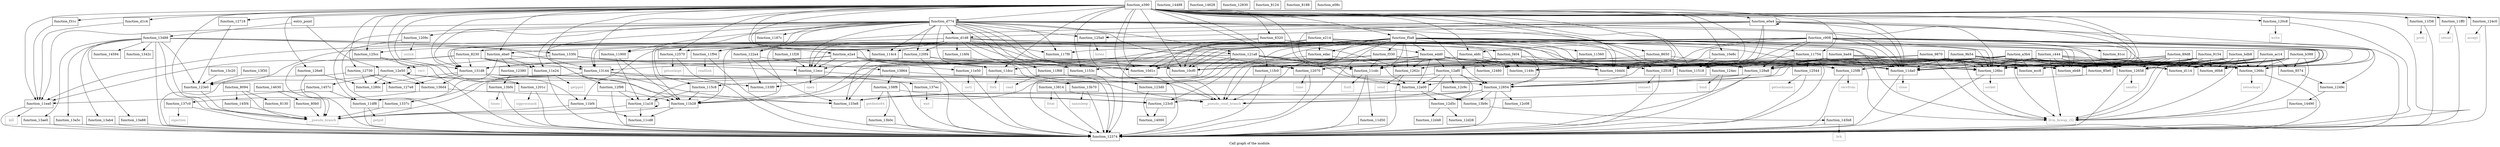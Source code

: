 digraph "Call graph of the module." {
  label="Call graph of the module.";
  node [shape=record];

  Node_function_116f4 [label="{function_116f4}"];
  Node_function_11f94 [label="{function_11f94}"];
  Node_function_eba0 [label="{function_eba0}"];
  Node_function_12570 [label="{function_12570}"];
  Node_function_114c4 [label="{function_114c4}"];
  Node_function_11d50 [label="{function_11d50}"];
  Node_function_11754 [label="{function_11754}"];
  Node_function_11fc0 [label="{function_11fc0}"];
  Node_function_ebfc [label="{function_ebfc}"];
  Node_function_ecc8 [label="{function_ecc8}"];
  Node_function_11e24 [label="{function_11e24}"];
  Node_function_11518 [label="{function_11518}"];
  Node_function_11ff0 [label="{function_11ff0}"];
  Node_function_11da0 [label="{function_11da0}"];
  Node_function_117f0 [label="{function_117f0}"];
  Node_function_1201c [label="{function_1201c}"];
  Node_function_12070 [label="{function_12070}"];
  Node_function_124c0 [label="{function_124c0}"];
  Node_function_11e50 [label="{function_11e50}"];
  Node_function_e2a4 [label="{function_e2a4}"];
  Node_function_eb48 [label="{function_eb48}"];
  Node_function_edac [label="{function_edac}"];
  Node_function_edd0 [label="{function_edd0}"];
  Node_function_e390 [label="{function_e390}"];
  Node_function_1209c [label="{function_1209c}"];
  Node_function_1187c [label="{function_1187c}"];
  Node_function_120c8 [label="{function_120c8}"];
  Node_function_120f4 [label="{function_120f4}"];
  Node_function_11900 [label="{function_11900}"];
  Node_function_121a8 [label="{function_121a8}"];
  Node_function_11ea0 [label="{function_11ea0}"];
  Node_function_124ec [label="{function_124ec}"];
  Node_function_11ecc [label="{function_11ecc}"];
  Node_function_122a4 [label="{function_122a4}"];
  Node_function_f31c [label="{function_f31c}"];
  Node_function_f330 [label="{function_f330}"];
  Node_function_125a0 [label="{function_125a0}"];
  Node_function_f404 [label="{function_f404}"];
  Node_function_11a18 [label="{function_11a18}"];
  Node_function_12374 [label="{function_12374}"];
  Node_function_12380 [label="{function_12380}"];
  Node_function_11b28 [label="{function_11b28}"];
  Node_function_12518 [label="{function_12518}"];
  Node_function_11f28 [label="{function_11f28}"];
  Node_function_12544 [label="{function_12544}"];
  Node_function_11f38 [label="{function_11f38}"];
  Node_function_123c0 [label="{function_123c0}"];
  Node_function_f5a8 [label="{function_f5a8}"];
  Node_function_11bf4 [label="{function_11bf4}"];
  Node_function_10cf0 [label="{function_10cf0}"];
  Node_function_11f68 [label="{function_11f68}"];
  Node_function_1153c [label="{function_1153c}"];
  Node_function_11dcc [label="{function_11dcc}"];
  Node_function_123d0 [label="{function_123d0}"];
  Node_function_11cd8 [label="{function_11cd8}"];
  Node_function_10d1c [label="{function_10d1c}"];
  Node_function_10dd4 [label="{function_10dd4}"];
  Node_function_11560 [label="{function_11560}"];
  Node_function_123e0 [label="{function_123e0}"];
  Node_function_11df8 [label="{function_11df8}"];
  Node_function_12480 [label="{function_12480}"];
  Node_function_11cdc [label="{function_11cdc}"];
  Node_function_1249c [label="{function_1249c}"];
  Node_function_10e8c [label="{function_10e8c}"];
  Node_function_1149c [label="{function_1149c}"];
  Node_function_125cc [label="{function_125cc}"];
  Node_function_115c8 [label="{function_115c8}"];
  Node_function_1262c [label="{function_1262c}"];
  Node_function_12658 [label="{function_12658}"];
  Node_function_1268c [label="{function_1268c}"];
  Node_function_126bc [label="{function_126bc}"];
  Node_function_126e8 [label="{function_126e8}"];
  Node_function_12718 [label="{function_12718}"];
  Node_function_12730 [label="{function_12730}"];
  Node_function_127e8 [label="{function_127e8}"];
  Node_function_1280c [label="{function_1280c}"];
  Node_function_13488 [label="{function_13488}"];
  Node_function_125f8 [label="{function_125f8}"];
  Node_open [color="gray50", fontcolor="gray50", label="{open}"];
  Node_prctl [color="gray50", fontcolor="gray50", label="{prctl}"];
  Node_read [color="gray50", fontcolor="gray50", label="{read}"];
  Node_readlink [color="gray50", fontcolor="gray50", label="{readlink}"];
  Node_setsid [color="gray50", fontcolor="gray50", label="{setsid}"];
  Node_sigprocmask [color="gray50", fontcolor="gray50", label="{sigprocmask}"];
  Node_time [color="gray50", fontcolor="gray50", label="{time}"];
  Node_unlink [color="gray50", fontcolor="gray50", label="{unlink}"];
  Node_write [color="gray50", fontcolor="gray50", label="{write}"];
  Node_accept [color="gray50", fontcolor="gray50", label="{accept}"];
  Node_bind [color="gray50", fontcolor="gray50", label="{bind}"];
  Node_connect [color="gray50", fontcolor="gray50", label="{connect}"];
  Node_getsockname [color="gray50", fontcolor="gray50", label="{getsockname}"];
  Node_getsockopt [color="gray50", fontcolor="gray50", label="{getsockopt}"];
  Node_listen [color="gray50", fontcolor="gray50", label="{listen}"];
  Node_recv [color="gray50", fontcolor="gray50", label="{recv}"];
  Node_recvfrom [color="gray50", fontcolor="gray50", label="{recvfrom}"];
  Node_send [color="gray50", fontcolor="gray50", label="{send}"];
  Node_sendto [color="gray50", fontcolor="gray50", label="{sendto}"];
  Node_setsockopt [color="gray50", fontcolor="gray50", label="{setsockopt}"];
  Node_socket [color="gray50", fontcolor="gray50", label="{socket}"];
  Node_sigaction [color="gray50", fontcolor="gray50", label="{sigaction}"];
  Node_exit [color="gray50", fontcolor="gray50", label="{exit}"];
  Node_fstat [color="gray50", fontcolor="gray50", label="{fstat}"];
  Node_getdents64 [color="gray50", fontcolor="gray50", label="{getdents64}"];
  Node_nanosleep [color="gray50", fontcolor="gray50", label="{nanosleep}"];
  Node_times [color="gray50", fontcolor="gray50", label="{times}"];
  Node_brk [color="gray50", fontcolor="gray50", label="{brk}"];
  Node_llvm_bswap_i32 [color="gray50", fontcolor="gray50", label="{llvm_bswap_i32}"];
  Node_function_1342c [label="{function_1342c}"];
  Node_function_136d4 [label="{function_136d4}"];
  Node_function_137c0 [label="{function_137c0}"];
  Node_function_137ec [label="{function_137ec}"];
  Node_function_13814 [label="{function_13814}"];
  Node_function_13864 [label="{function_13864}"];
  Node_function_138f8 [label="{function_138f8}"];
  Node_function_13a5c [label="{function_13a5c}"];
  Node_function_13a88 [label="{function_13a88}"];
  Node_function_13ab4 [label="{function_13ab4}"];
  Node_function_13ae0 [label="{function_13ae0}"];
  Node_function_13b0c [label="{function_13b0c}"];
  Node_function_13b70 [label="{function_13b70}"];
  Node_function_13b9c [label="{function_13b9c}"];
  Node_function_13bf4 [label="{function_13bf4}"];
  Node_function_13c20 [label="{function_13c20}"];
  Node_function_13f30 [label="{function_13f30}"];
  Node_function_14000 [label="{function_14000}"];
  Node_function_14488 [label="{function_14488}"];
  Node_function_14490 [label="{function_14490}"];
  Node_function_1457c [label="{function_1457c}"];
  Node_function_14594 [label="{function_14594}"];
  Node_function_145b8 [label="{function_145b8}"];
  Node_function_145f4 [label="{function_145f4}"];
  Node_function_14628 [label="{function_14628}"];
  Node_function_14630 [label="{function_14630}"];
  Node_fcntl [color="gray50", fontcolor="gray50", label="{fcntl}"];
  Node_close [color="gray50", fontcolor="gray50", label="{close}"];
  Node_fork [color="gray50", fontcolor="gray50", label="{fork}"];
  Node_getpid [color="gray50", fontcolor="gray50", label="{getpid}"];
  Node_getppid [color="gray50", fontcolor="gray50", label="{getppid}"];
  Node_ioctl [color="gray50", fontcolor="gray50", label="{ioctl}"];
  Node_kill [color="gray50", fontcolor="gray50", label="{kill}"];
  Node_function_12830 [label="{function_12830}"];
  Node_function_12854 [label="{function_12854}"];
  Node_function_129a8 [label="{function_129a8}"];
  Node_function_12a00 [label="{function_12a00}"];
  Node_function_12af0 [label="{function_12af0}"];
  Node_function_12c08 [label="{function_12c08}"];
  Node_function_12c9c [label="{function_12c9c}"];
  Node_function_12d28 [label="{function_12d28}"];
  Node_function_12d48 [label="{function_12d48}"];
  Node_function_12d5c [label="{function_12d5c}"];
  Node_function_12e50 [label="{function_12e50}"];
  Node_function_12f98 [label="{function_12f98}"];
  Node_function_13144 [label="{function_13144}"];
  Node_function_131d8 [label="{function_131d8}"];
  Node_function_1337c [label="{function_1337c}"];
  Node_function_133e8 [label="{function_133e8}"];
  Node_function_133f0 [label="{function_133f0}"];
  Node_function_133f4 [label="{function_133f4}"];
  Node___pseudo_branch [color="gray50", fontcolor="gray50", label="{__pseudo_branch}"];
  Node___pseudo_cond_branch [color="gray50", fontcolor="gray50", label="{__pseudo_cond_branch}"];
  Node_function_8094 [label="{function_8094}"];
  Node_function_80b0 [label="{function_80b0}"];
  Node_function_8124 [label="{function_8124}"];
  Node_function_8130 [label="{function_8130}"];
  Node_function_8188 [label="{function_8188}"];
  Node_entry_point [label="{entry_point}"];
  Node_function_81cc [label="{function_81cc}"];
  Node_function_8230 [label="{function_8230}"];
  Node_function_8320 [label="{function_8320}"];
  Node_function_8574 [label="{function_8574}"];
  Node_function_85e0 [label="{function_85e0}"];
  Node_function_8650 [label="{function_8650}"];
  Node_function_89d8 [label="{function_89d8}"];
  Node_function_9154 [label="{function_9154}"];
  Node_function_9870 [label="{function_9870}"];
  Node_function_9b54 [label="{function_9b54}"];
  Node_function_a3b4 [label="{function_a3b4}"];
  Node_function_ac14 [label="{function_ac14}"];
  Node_function_b388 [label="{function_b388}"];
  Node_function_bad4 [label="{function_bad4}"];
  Node_function_bdb8 [label="{function_bdb8}"];
  Node_function_c444 [label="{function_c444}"];
  Node_function_c908 [label="{function_c908}"];
  Node_function_d0b8 [label="{function_d0b8}"];
  Node_function_d114 [label="{function_d114}"];
  Node_function_d1c4 [label="{function_d1c4}"];
  Node_function_d1d8 [label="{function_d1d8}"];
  Node_function_d774 [label="{function_d774}"];
  Node_function_e08c [label="{function_e08c}"];
  Node_function_e0a4 [label="{function_e0a4}"];
  Node_function_e214 [label="{function_e214}"];
  Node_function_116f4 -> Node_function_11f68;
  Node_function_11f94 -> Node_function_12374;
  Node_function_11f94 -> Node_readlink;
  Node_function_eba0 -> Node_function_11e24;
  Node_function_eba0 -> Node_function_12070;
  Node_function_eba0 -> Node_function_12380;
  Node_function_eba0 -> Node_function_11df8;
  Node_function_12570 -> Node_function_12374;
  Node_function_12570 -> Node_getsockopt;
  Node_function_11d50 -> Node_function_12374;
  Node_function_11754 -> Node_function_11da0;
  Node_function_11754 -> Node_function_12374;
  Node_function_11754 -> Node_function_12518;
  Node_function_11754 -> Node_function_12544;
  Node_function_11754 -> Node_function_126bc;
  Node_function_11fc0 -> Node_function_12374;
  Node_function_ebfc -> Node_function_11b28;
  Node_function_ebfc -> Node_function_10cf0;
  Node_function_ebfc -> Node_function_10d1c;
  Node_function_ebfc -> Node_function_10dd4;
  Node_function_ebfc -> Node_function_12480;
  Node_function_ebfc -> Node_function_1149c;
  Node_function_11e24 -> Node_function_12374;
  Node_function_11e24 -> Node_getppid;
  Node_function_11ff0 -> Node_function_12374;
  Node_function_11ff0 -> Node_setsid;
  Node_function_11da0 -> Node_function_12374;
  Node_function_11da0 -> Node_close;
  Node_function_1201c -> Node_function_12374;
  Node_function_1201c -> Node_sigprocmask;
  Node_function_12070 -> Node_function_12374;
  Node_function_12070 -> Node_time;
  Node_function_124c0 -> Node_function_12374;
  Node_function_124c0 -> Node_accept;
  Node_function_11e50 -> Node_function_12374;
  Node_function_11e50 -> Node_ioctl;
  Node_function_e2a4 -> Node_function_11e50;
  Node_function_e2a4 -> Node_function_11ecc;
  Node_function_e2a4 -> Node_function_10cf0;
  Node_function_e2a4 -> Node_function_11dcc;
  Node_function_e2a4 -> Node_function_10d1c;
  Node_function_e2a4 -> Node_function_10dd4;
  Node_function_e2a4 -> Node_function_13144;
  Node_function_e2a4 -> Node_function_131d8;
  Node_function_edac -> Node_function_12a00;
  Node_function_edac -> Node___pseudo_cond_branch;
  Node_function_edd0 -> Node_function_11fc0;
  Node_function_edd0 -> Node_function_11da0;
  Node_function_edd0 -> Node_function_eb48;
  Node_function_edd0 -> Node_function_11b28;
  Node_function_edd0 -> Node_function_12518;
  Node_function_edd0 -> Node_function_1153c;
  Node_function_edd0 -> Node_function_11cdc;
  Node_function_edd0 -> Node_function_1149c;
  Node_function_edd0 -> Node_function_1262c;
  Node_function_edd0 -> Node_function_126bc;
  Node_function_edd0 -> Node_function_125f8;
  Node_function_edd0 -> Node_function_129a8;
  Node_function_edd0 -> Node_function_12a00;
  Node_function_edd0 -> Node_function_12af0;
  Node_function_edd0 -> Node_function_131d8;
  Node_function_edd0 -> Node___pseudo_cond_branch;
  Node_function_e390 -> Node_function_eba0;
  Node_function_e390 -> Node_function_12570;
  Node_function_e390 -> Node_function_114c4;
  Node_function_e390 -> Node_function_11754;
  Node_function_e390 -> Node_function_11fc0;
  Node_function_e390 -> Node_function_ebfc;
  Node_function_e390 -> Node_function_11ff0;
  Node_function_e390 -> Node_function_11da0;
  Node_function_e390 -> Node_function_1201c;
  Node_function_e390 -> Node_function_124c0;
  Node_function_e390 -> Node_function_e2a4;
  Node_function_e390 -> Node_function_eb48;
  Node_function_e390 -> Node_function_120c8;
  Node_function_e390 -> Node_function_11ea0;
  Node_function_e390 -> Node_function_f31c;
  Node_function_e390 -> Node_function_12374;
  Node_function_e390 -> Node_function_11b28;
  Node_function_e390 -> Node_function_12518;
  Node_function_e390 -> Node_function_11f38;
  Node_function_e390 -> Node_function_f5a8;
  Node_function_e390 -> Node_function_11bf4;
  Node_function_e390 -> Node_function_10cf0;
  Node_function_e390 -> Node_function_1153c;
  Node_function_e390 -> Node_function_11dcc;
  Node_function_e390 -> Node_function_10d1c;
  Node_function_e390 -> Node_function_10dd4;
  Node_function_e390 -> Node_function_11cdc;
  Node_function_e390 -> Node_function_10e8c;
  Node_function_e390 -> Node_function_1149c;
  Node_function_e390 -> Node_function_125cc;
  Node_function_e390 -> Node_function_1262c;
  Node_function_e390 -> Node_function_126bc;
  Node_function_e390 -> Node_function_126e8;
  Node_function_e390 -> Node_function_12718;
  Node_function_e390 -> Node_function_12730;
  Node_function_e390 -> Node_function_13144;
  Node_function_e390 -> Node_function_131d8;
  Node_function_e390 -> Node___pseudo_branch;
  Node_function_e390 -> Node___pseudo_cond_branch;
  Node_function_e390 -> Node_function_8320;
  Node_function_e390 -> Node_function_8650;
  Node_function_e390 -> Node_function_d1c4;
  Node_function_e390 -> Node_function_d774;
  Node_function_e390 -> Node_function_e0a4;
  Node_function_1209c -> Node_function_12374;
  Node_function_1209c -> Node_unlink;
  Node_function_120c8 -> Node_function_12374;
  Node_function_120c8 -> Node_write;
  Node_function_120f4 -> Node_function_11da0;
  Node_function_120f4 -> Node_function_12374;
  Node_function_120f4 -> Node_function_12a00;
  Node_function_120f4 -> Node_function_133e8;
  Node_function_120f4 -> Node_function_133f0;
  Node_function_11900 -> Node_function_11a18;
  Node_function_11900 -> Node_function_11b28;
  Node_function_121a8 -> Node_function_11da0;
  Node_function_121a8 -> Node_function_11ecc;
  Node_function_121a8 -> Node_function_12374;
  Node_function_121a8 -> Node_function_11cdc;
  Node_function_121a8 -> Node_function_13814;
  Node_function_121a8 -> Node_function_12854;
  Node_function_121a8 -> Node_function_129a8;
  Node_function_121a8 -> Node_function_12a00;
  Node_function_121a8 -> Node_function_133e8;
  Node_function_11ea0 -> Node_function_12374;
  Node_function_11ea0 -> Node_kill;
  Node_function_124ec -> Node_function_12374;
  Node_function_124ec -> Node_bind;
  Node_function_11ecc -> Node_function_12374;
  Node_function_11ecc -> Node_open;
  Node_function_122a4 -> Node_function_13864;
  Node_function_122a4 -> Node_function_133e8;
  Node_function_122a4 -> Node_function_133f0;
  Node_function_f31c -> Node_function_11ea0;
  Node_function_f330 -> Node_function_12518;
  Node_function_f330 -> Node_function_1153c;
  Node_function_f330 -> Node_function_11cdc;
  Node_function_f330 -> Node_function_126bc;
  Node_function_f330 -> Node___pseudo_cond_branch;
  Node_function_125a0 -> Node_function_12374;
  Node_function_125a0 -> Node_listen;
  Node_function_f404 -> Node_function_11518;
  Node_function_f404 -> Node_function_1149c;
  Node_function_f404 -> Node_function_12854;
  Node_function_f404 -> Node_function_12af0;
  Node_function_11a18 -> Node_function_11a18;
  Node_function_11a18 -> Node_function_11cd8;
  Node_function_11a18 -> Node___pseudo_branch;
  Node_function_12380 -> Node_function_13bf4;
  Node_function_11b28 -> Node_function_11cd8;
  Node_function_11b28 -> Node___pseudo_branch;
  Node_function_12518 -> Node_function_12374;
  Node_function_12518 -> Node_connect;
  Node_function_11f28 -> Node_function_11ecc;
  Node_function_12544 -> Node_function_12374;
  Node_function_12544 -> Node_getsockname;
  Node_function_11f38 -> Node_function_12374;
  Node_function_11f38 -> Node_prctl;
  Node_function_123c0 -> Node_function_14000;
  Node_function_f5a8 -> Node_function_eba0;
  Node_function_f5a8 -> Node_function_12570;
  Node_function_f5a8 -> Node_function_11754;
  Node_function_f5a8 -> Node_function_11fc0;
  Node_function_f5a8 -> Node_function_11da0;
  Node_function_f5a8 -> Node_function_12070;
  Node_function_f5a8 -> Node_function_eb48;
  Node_function_f5a8 -> Node_function_edac;
  Node_function_f5a8 -> Node_function_edd0;
  Node_function_f5a8 -> Node_function_f330;
  Node_function_f5a8 -> Node_function_f404;
  Node_function_f5a8 -> Node_function_12374;
  Node_function_f5a8 -> Node_function_11b28;
  Node_function_f5a8 -> Node_function_12518;
  Node_function_f5a8 -> Node_function_123c0;
  Node_function_f5a8 -> Node_function_11bf4;
  Node_function_f5a8 -> Node_function_10cf0;
  Node_function_f5a8 -> Node_function_11dcc;
  Node_function_f5a8 -> Node_function_123d0;
  Node_function_f5a8 -> Node_function_10d1c;
  Node_function_f5a8 -> Node_function_10dd4;
  Node_function_f5a8 -> Node_function_11560;
  Node_function_f5a8 -> Node_function_11cdc;
  Node_function_f5a8 -> Node_function_125cc;
  Node_function_f5a8 -> Node_function_1262c;
  Node_function_f5a8 -> Node_function_12658;
  Node_function_f5a8 -> Node_function_1268c;
  Node_function_f5a8 -> Node_function_126bc;
  Node_function_f5a8 -> Node_function_125f8;
  Node_function_f5a8 -> Node_llvm_bswap_i32;
  Node_function_f5a8 -> Node_function_129a8;
  Node_function_f5a8 -> Node_function_13144;
  Node_function_f5a8 -> Node_function_d0b8;
  Node_function_f5a8 -> Node_function_d114;
  Node_function_11bf4 -> Node_function_11cd8;
  Node_function_11bf4 -> Node___pseudo_branch;
  Node_function_11f68 -> Node_function_12374;
  Node_function_11f68 -> Node_read;
  Node_function_11dcc -> Node_function_12374;
  Node_function_11dcc -> Node_fork;
  Node_function_123d0 -> Node_function_14000;
  Node_function_123e0 -> Node___pseudo_branch;
  Node_function_11df8 -> Node_function_12374;
  Node_function_11df8 -> Node_getpid;
  Node_function_11cdc -> Node_function_11d50;
  Node_function_11cdc -> Node_function_12374;
  Node_function_11cdc -> Node_fcntl;
  Node_function_1249c -> Node_function_14490;
  Node_function_10e8c -> Node_function_11518;
  Node_function_10e8c -> Node_function_12854;
  Node_function_125cc -> Node_function_12374;
  Node_function_125cc -> Node_recv;
  Node_function_115c8 -> Node_function_11a18;
  Node_function_115c8 -> Node_function_11b28;
  Node_function_1262c -> Node_function_12374;
  Node_function_1262c -> Node_send;
  Node_function_12658 -> Node_function_12374;
  Node_function_12658 -> Node_sendto;
  Node_function_1268c -> Node_function_12374;
  Node_function_1268c -> Node_setsockopt;
  Node_function_126bc -> Node_function_12374;
  Node_function_126bc -> Node_socket;
  Node_function_126e8 -> Node_function_12374;
  Node_function_126e8 -> Node_function_1280c;
  Node_function_12718 -> Node_function_123e0;
  Node_function_12730 -> Node_function_12374;
  Node_function_12730 -> Node_function_127e8;
  Node_function_12730 -> Node_function_1280c;
  Node_function_12730 -> Node_function_136d4;
  Node_function_13488 -> Node_function_12374;
  Node_function_13488 -> Node_function_123e0;
  Node_function_13488 -> Node_function_1342c;
  Node_function_13488 -> Node_function_13a5c;
  Node_function_13488 -> Node_function_13a88;
  Node_function_13488 -> Node_function_13ab4;
  Node_function_13488 -> Node_function_13ae0;
  Node_function_13488 -> Node_function_14594;
  Node_function_13488 -> Node_function_13144;
  Node_function_13488 -> Node_function_133f4;
  Node_function_13488 -> Node___pseudo_branch;
  Node_function_13488 -> Node___pseudo_cond_branch;
  Node_function_125f8 -> Node_function_12374;
  Node_function_125f8 -> Node_recvfrom;
  Node_function_136d4 -> Node_function_123c0;
  Node_function_136d4 -> Node_function_137c0;
  Node_function_137c0 -> Node_function_12374;
  Node_function_137c0 -> Node_sigaction;
  Node_function_137ec -> Node_exit;
  Node_function_13814 -> Node_function_12374;
  Node_function_13814 -> Node_fstat;
  Node_function_13814 -> Node___pseudo_cond_branch;
  Node_function_13864 -> Node_function_123d0;
  Node_function_13864 -> Node_function_138f8;
  Node_function_138f8 -> Node_function_12374;
  Node_function_138f8 -> Node_function_123c0;
  Node_function_138f8 -> Node_getdents64;
  Node_function_138f8 -> Node_function_13b0c;
  Node_function_13a5c -> Node_function_12374;
  Node_function_13a88 -> Node_function_12374;
  Node_function_13ab4 -> Node_function_12374;
  Node_function_13ae0 -> Node_function_12374;
  Node_function_13b0c -> Node_function_12374;
  Node_function_13b70 -> Node_function_12374;
  Node_function_13b70 -> Node_nanosleep;
  Node_function_13b9c -> Node_function_145b8;
  Node_function_13bf4 -> Node_function_12374;
  Node_function_13bf4 -> Node_times;
  Node_function_13c20 -> Node_function_123e0;
  Node_function_13f30 -> Node_function_123e0;
  Node_function_14490 -> Node_llvm_bswap_i32;
  Node_function_1457c -> Node_function_11ea0;
  Node_function_1457c -> Node_function_11df8;
  Node_function_145b8 -> Node_function_12374;
  Node_function_145b8 -> Node_brk;
  Node_function_145f4 -> Node___pseudo_branch;
  Node_function_14630 -> Node___pseudo_branch;
  Node_function_14630 -> Node_function_80b0;
  Node_function_12854 -> Node_function_12374;
  Node_function_12854 -> Node_function_13b9c;
  Node_function_12854 -> Node_function_12c08;
  Node_function_12854 -> Node_function_12d5c;
  Node_function_12854 -> Node_function_133e8;
  Node_function_12854 -> Node___pseudo_cond_branch;
  Node_function_129a8 -> Node_function_11a18;
  Node_function_129a8 -> Node_function_12374;
  Node_function_129a8 -> Node_function_12854;
  Node_function_129a8 -> Node___pseudo_cond_branch;
  Node_function_12a00 -> Node_function_13b9c;
  Node_function_12a00 -> Node_function_12d5c;
  Node_function_12a00 -> Node_function_133e8;
  Node_function_12af0 -> Node_function_123c0;
  Node_function_12af0 -> Node_function_12854;
  Node_function_12af0 -> Node_function_12a00;
  Node_function_12af0 -> Node_function_12c9c;
  Node_function_12af0 -> Node_function_12d5c;
  Node_function_12af0 -> Node_function_133e8;
  Node_function_12d5c -> Node_function_12d28;
  Node_function_12d5c -> Node_function_12d48;
  Node_function_12e50 -> Node_function_123e0;
  Node_function_12e50 -> Node_function_1280c;
  Node_function_12e50 -> Node_function_136d4;
  Node_function_12e50 -> Node_function_1457c;
  Node_function_12e50 -> Node_function_12e50;
  Node_function_12e50 -> Node_function_133e8;
  Node_function_12e50 -> Node___pseudo_cond_branch;
  Node_function_12f98 -> Node_function_11a18;
  Node_function_12f98 -> Node_function_12374;
  Node_function_12f98 -> Node_function_11b28;
  Node_function_13144 -> Node_function_137ec;
  Node_function_13144 -> Node_function_1337c;
  Node_function_13144 -> Node_function_133e8;
  Node_function_13144 -> Node_function_133f0;
  Node_function_13144 -> Node___pseudo_branch;
  Node_function_131d8 -> Node_function_1201c;
  Node_function_131d8 -> Node_function_12374;
  Node_function_131d8 -> Node_function_127e8;
  Node_function_131d8 -> Node_function_1280c;
  Node_function_131d8 -> Node_function_136d4;
  Node_function_131d8 -> Node_function_13b70;
  Node_function_1337c -> Node___pseudo_branch;
  Node_function_133f4 -> Node_function_11ecc;
  Node_function_133f4 -> Node_function_11cdc;
  Node_function_133f4 -> Node_function_12e50;
  Node_function_8094 -> Node_function_145f4;
  Node_function_8094 -> Node___pseudo_branch;
  Node_function_8094 -> Node_function_8130;
  Node_function_80b0 -> Node___pseudo_branch;
  Node_entry_point -> Node_function_13488;
  Node_entry_point -> Node_function_12e50;
  Node_function_8230 -> Node_function_11e24;
  Node_function_8230 -> Node_function_11ea0;
  Node_function_8230 -> Node_function_11dcc;
  Node_function_8230 -> Node_function_13144;
  Node_function_8230 -> Node_function_131d8;
  Node_function_8230 -> Node___pseudo_branch;
  Node_function_8320 -> Node_function_11518;
  Node_function_8320 -> Node_function_12374;
  Node_function_8320 -> Node_function_129a8;
  Node_function_8320 -> Node_function_12a00;
  Node_function_8320 -> Node___pseudo_cond_branch;
  Node_function_8320 -> Node_function_8230;
  Node_function_8574 -> Node_function_1249c;
  Node_function_85e0 -> Node_function_115c8;
  Node_function_8650 -> Node_function_129a8;
  Node_function_8650 -> Node_function_12af0;
  Node_function_89d8 -> Node_function_ecc8;
  Node_function_89d8 -> Node_function_11518;
  Node_function_89d8 -> Node_function_11da0;
  Node_function_89d8 -> Node_function_eb48;
  Node_function_89d8 -> Node_function_12658;
  Node_function_89d8 -> Node_function_1268c;
  Node_function_89d8 -> Node_function_126bc;
  Node_function_89d8 -> Node_llvm_bswap_i32;
  Node_function_89d8 -> Node_function_129a8;
  Node_function_89d8 -> Node_function_85e0;
  Node_function_89d8 -> Node_function_d0b8;
  Node_function_89d8 -> Node_function_d114;
  Node_function_9154 -> Node_function_ecc8;
  Node_function_9154 -> Node_function_11da0;
  Node_function_9154 -> Node_function_eb48;
  Node_function_9154 -> Node_function_12658;
  Node_function_9154 -> Node_function_1268c;
  Node_function_9154 -> Node_function_126bc;
  Node_function_9154 -> Node_llvm_bswap_i32;
  Node_function_9154 -> Node_function_129a8;
  Node_function_9154 -> Node_function_85e0;
  Node_function_9154 -> Node_function_d0b8;
  Node_function_9154 -> Node_function_d114;
  Node_function_9870 -> Node_function_ecc8;
  Node_function_9870 -> Node_function_eb48;
  Node_function_9870 -> Node_function_124ec;
  Node_function_9870 -> Node_function_12518;
  Node_function_9870 -> Node_function_1262c;
  Node_function_9870 -> Node_function_126bc;
  Node_function_9870 -> Node_llvm_bswap_i32;
  Node_function_9870 -> Node_function_129a8;
  Node_function_9870 -> Node_function_85e0;
  Node_function_9b54 -> Node_function_ecc8;
  Node_function_9b54 -> Node_function_11da0;
  Node_function_9b54 -> Node_function_12070;
  Node_function_9b54 -> Node_function_eb48;
  Node_function_9b54 -> Node_function_12518;
  Node_function_9b54 -> Node_function_11cdc;
  Node_function_9b54 -> Node_function_12658;
  Node_function_9b54 -> Node_function_1268c;
  Node_function_9b54 -> Node_function_126bc;
  Node_function_9b54 -> Node_function_125f8;
  Node_function_9b54 -> Node_llvm_bswap_i32;
  Node_function_9b54 -> Node_function_12854;
  Node_function_9b54 -> Node_function_129a8;
  Node_function_9b54 -> Node_function_85e0;
  Node_function_9b54 -> Node_function_d0b8;
  Node_function_9b54 -> Node_function_d114;
  Node_function_a3b4 -> Node_function_ecc8;
  Node_function_a3b4 -> Node_function_11da0;
  Node_function_a3b4 -> Node_function_12070;
  Node_function_a3b4 -> Node_function_eb48;
  Node_function_a3b4 -> Node_function_12518;
  Node_function_a3b4 -> Node_function_11cdc;
  Node_function_a3b4 -> Node_function_12658;
  Node_function_a3b4 -> Node_function_1268c;
  Node_function_a3b4 -> Node_function_126bc;
  Node_function_a3b4 -> Node_function_125f8;
  Node_function_a3b4 -> Node_llvm_bswap_i32;
  Node_function_a3b4 -> Node_function_12854;
  Node_function_a3b4 -> Node_function_129a8;
  Node_function_a3b4 -> Node_function_85e0;
  Node_function_a3b4 -> Node_function_d0b8;
  Node_function_a3b4 -> Node_function_d114;
  Node_function_ac14 -> Node_function_ecc8;
  Node_function_ac14 -> Node_function_11da0;
  Node_function_ac14 -> Node_function_eb48;
  Node_function_ac14 -> Node_function_12658;
  Node_function_ac14 -> Node_function_1268c;
  Node_function_ac14 -> Node_function_126bc;
  Node_function_ac14 -> Node_llvm_bswap_i32;
  Node_function_ac14 -> Node_function_129a8;
  Node_function_ac14 -> Node_function_8574;
  Node_function_ac14 -> Node_function_85e0;
  Node_function_ac14 -> Node_function_d0b8;
  Node_function_ac14 -> Node_function_d114;
  Node_function_b388 -> Node_function_11da0;
  Node_function_b388 -> Node_function_eb48;
  Node_function_b388 -> Node_function_12658;
  Node_function_b388 -> Node_function_1268c;
  Node_function_b388 -> Node_function_126bc;
  Node_function_b388 -> Node_llvm_bswap_i32;
  Node_function_b388 -> Node_function_129a8;
  Node_function_b388 -> Node_function_8574;
  Node_function_b388 -> Node_function_85e0;
  Node_function_b388 -> Node_function_d0b8;
  Node_function_b388 -> Node_function_d114;
  Node_function_bad4 -> Node_function_ecc8;
  Node_function_bad4 -> Node_function_eb48;
  Node_function_bad4 -> Node_function_124ec;
  Node_function_bad4 -> Node_function_12518;
  Node_function_bad4 -> Node_function_1262c;
  Node_function_bad4 -> Node_function_126bc;
  Node_function_bad4 -> Node_llvm_bswap_i32;
  Node_function_bad4 -> Node_function_129a8;
  Node_function_bad4 -> Node_function_85e0;
  Node_function_bdb8 -> Node_function_ecc8;
  Node_function_bdb8 -> Node_function_11da0;
  Node_function_bdb8 -> Node_function_eb48;
  Node_function_bdb8 -> Node_function_12658;
  Node_function_bdb8 -> Node_function_1268c;
  Node_function_bdb8 -> Node_function_126bc;
  Node_function_bdb8 -> Node_llvm_bswap_i32;
  Node_function_bdb8 -> Node_function_129a8;
  Node_function_bdb8 -> Node_function_85e0;
  Node_function_bdb8 -> Node_function_d0b8;
  Node_function_bdb8 -> Node_function_d114;
  Node_function_c444 -> Node_function_11518;
  Node_function_c444 -> Node_function_11da0;
  Node_function_c444 -> Node_function_eb48;
  Node_function_c444 -> Node_function_10cf0;
  Node_function_c444 -> Node_function_10dd4;
  Node_function_c444 -> Node_function_12658;
  Node_function_c444 -> Node_function_1268c;
  Node_function_c444 -> Node_function_126bc;
  Node_function_c444 -> Node_llvm_bswap_i32;
  Node_function_c444 -> Node_function_129a8;
  Node_function_c444 -> Node_function_85e0;
  Node_function_c444 -> Node_function_d0b8;
  Node_function_c444 -> Node_function_d114;
  Node_function_c908 -> Node_function_ebfc;
  Node_function_c908 -> Node_function_11518;
  Node_function_c908 -> Node_function_11da0;
  Node_function_c908 -> Node_function_117f0;
  Node_function_c908 -> Node_function_eb48;
  Node_function_c908 -> Node_function_11ecc;
  Node_function_c908 -> Node_function_10cf0;
  Node_function_c908 -> Node_function_11f68;
  Node_function_c908 -> Node_function_10d1c;
  Node_function_c908 -> Node_function_10dd4;
  Node_function_c908 -> Node_function_1249c;
  Node_function_c908 -> Node_function_1149c;
  Node_function_c908 -> Node_function_12658;
  Node_function_c908 -> Node_function_1268c;
  Node_function_c908 -> Node_function_126bc;
  Node_function_c908 -> Node_function_129a8;
  Node_function_c908 -> Node_function_81cc;
  Node_function_c908 -> Node_function_85e0;
  Node_function_c908 -> Node_function_d0b8;
  Node_function_c908 -> Node_function_d114;
  Node_function_d1c4 -> Node_function_11ea0;
  Node_function_d1d8 -> Node_function_116f4;
  Node_function_d1d8 -> Node_function_11f94;
  Node_function_d1d8 -> Node_function_114c4;
  Node_function_d1d8 -> Node_function_11da0;
  Node_function_d1d8 -> Node_function_117f0;
  Node_function_d1d8 -> Node_function_120f4;
  Node_function_d1d8 -> Node_function_11900;
  Node_function_d1d8 -> Node_function_121a8;
  Node_function_d1d8 -> Node_function_11ea0;
  Node_function_d1d8 -> Node_function_11ecc;
  Node_function_d1d8 -> Node_function_122a4;
  Node_function_d1d8 -> Node_function_10cf0;
  Node_function_d1d8 -> Node_function_1153c;
  Node_function_d1d8 -> Node_function_10d1c;
  Node_function_d1d8 -> Node_function_10dd4;
  Node_function_d1d8 -> Node_function_123e0;
  Node_function_d1d8 -> Node_function_1149c;
  Node_function_d1d8 -> Node_function_115c8;
  Node_function_d1d8 -> Node_function_131d8;
  Node_function_d774 -> Node_function_11f94;
  Node_function_d774 -> Node_function_114c4;
  Node_function_d774 -> Node_function_11e24;
  Node_function_d774 -> Node_function_11da0;
  Node_function_d774 -> Node_function_117f0;
  Node_function_d774 -> Node_function_12070;
  Node_function_d774 -> Node_function_1209c;
  Node_function_d774 -> Node_function_1187c;
  Node_function_d774 -> Node_function_120f4;
  Node_function_d774 -> Node_function_11900;
  Node_function_d774 -> Node_function_121a8;
  Node_function_d774 -> Node_function_11ea0;
  Node_function_d774 -> Node_function_124ec;
  Node_function_d774 -> Node_function_11ecc;
  Node_function_d774 -> Node_function_122a4;
  Node_function_d774 -> Node_function_125a0;
  Node_function_d774 -> Node_function_11b28;
  Node_function_d774 -> Node_function_10cf0;
  Node_function_d774 -> Node_function_11f68;
  Node_function_d774 -> Node_function_1153c;
  Node_function_d774 -> Node_function_11dcc;
  Node_function_d774 -> Node_function_10d1c;
  Node_function_d774 -> Node_function_10dd4;
  Node_function_d774 -> Node_function_11df8;
  Node_function_d774 -> Node_function_126bc;
  Node_function_d774 -> Node_function_12854;
  Node_function_d774 -> Node_function_12f98;
  Node_function_d774 -> Node_function_131d8;
  Node_function_d774 -> Node_function_d1d8;
  Node_function_e0a4 -> Node_function_11da0;
  Node_function_e0a4 -> Node_function_124ec;
  Node_function_e0a4 -> Node_function_125a0;
  Node_function_e0a4 -> Node_function_12374;
  Node_function_e0a4 -> Node_function_12518;
  Node_function_e0a4 -> Node_function_11cdc;
  Node_function_e0a4 -> Node_function_1268c;
  Node_function_e0a4 -> Node_function_126bc;
  Node_function_e0a4 -> Node_function_131d8;
  Node_function_e0a4 -> Node_function_d1d8;
  Node_function_e0a4 -> Node_function_e0a4;
  Node_function_e214 -> Node_function_eb48;
  Node_function_e214 -> Node_function_edac;
  Node_function_e214 -> Node_function_edd0;
  Node_function_e214 -> Node_function_11b28;
  Node_function_e214 -> Node_function_10cf0;
  Node_function_e214 -> Node_function_10d1c;
  Node_function_e214 -> Node_function_10dd4;
}
